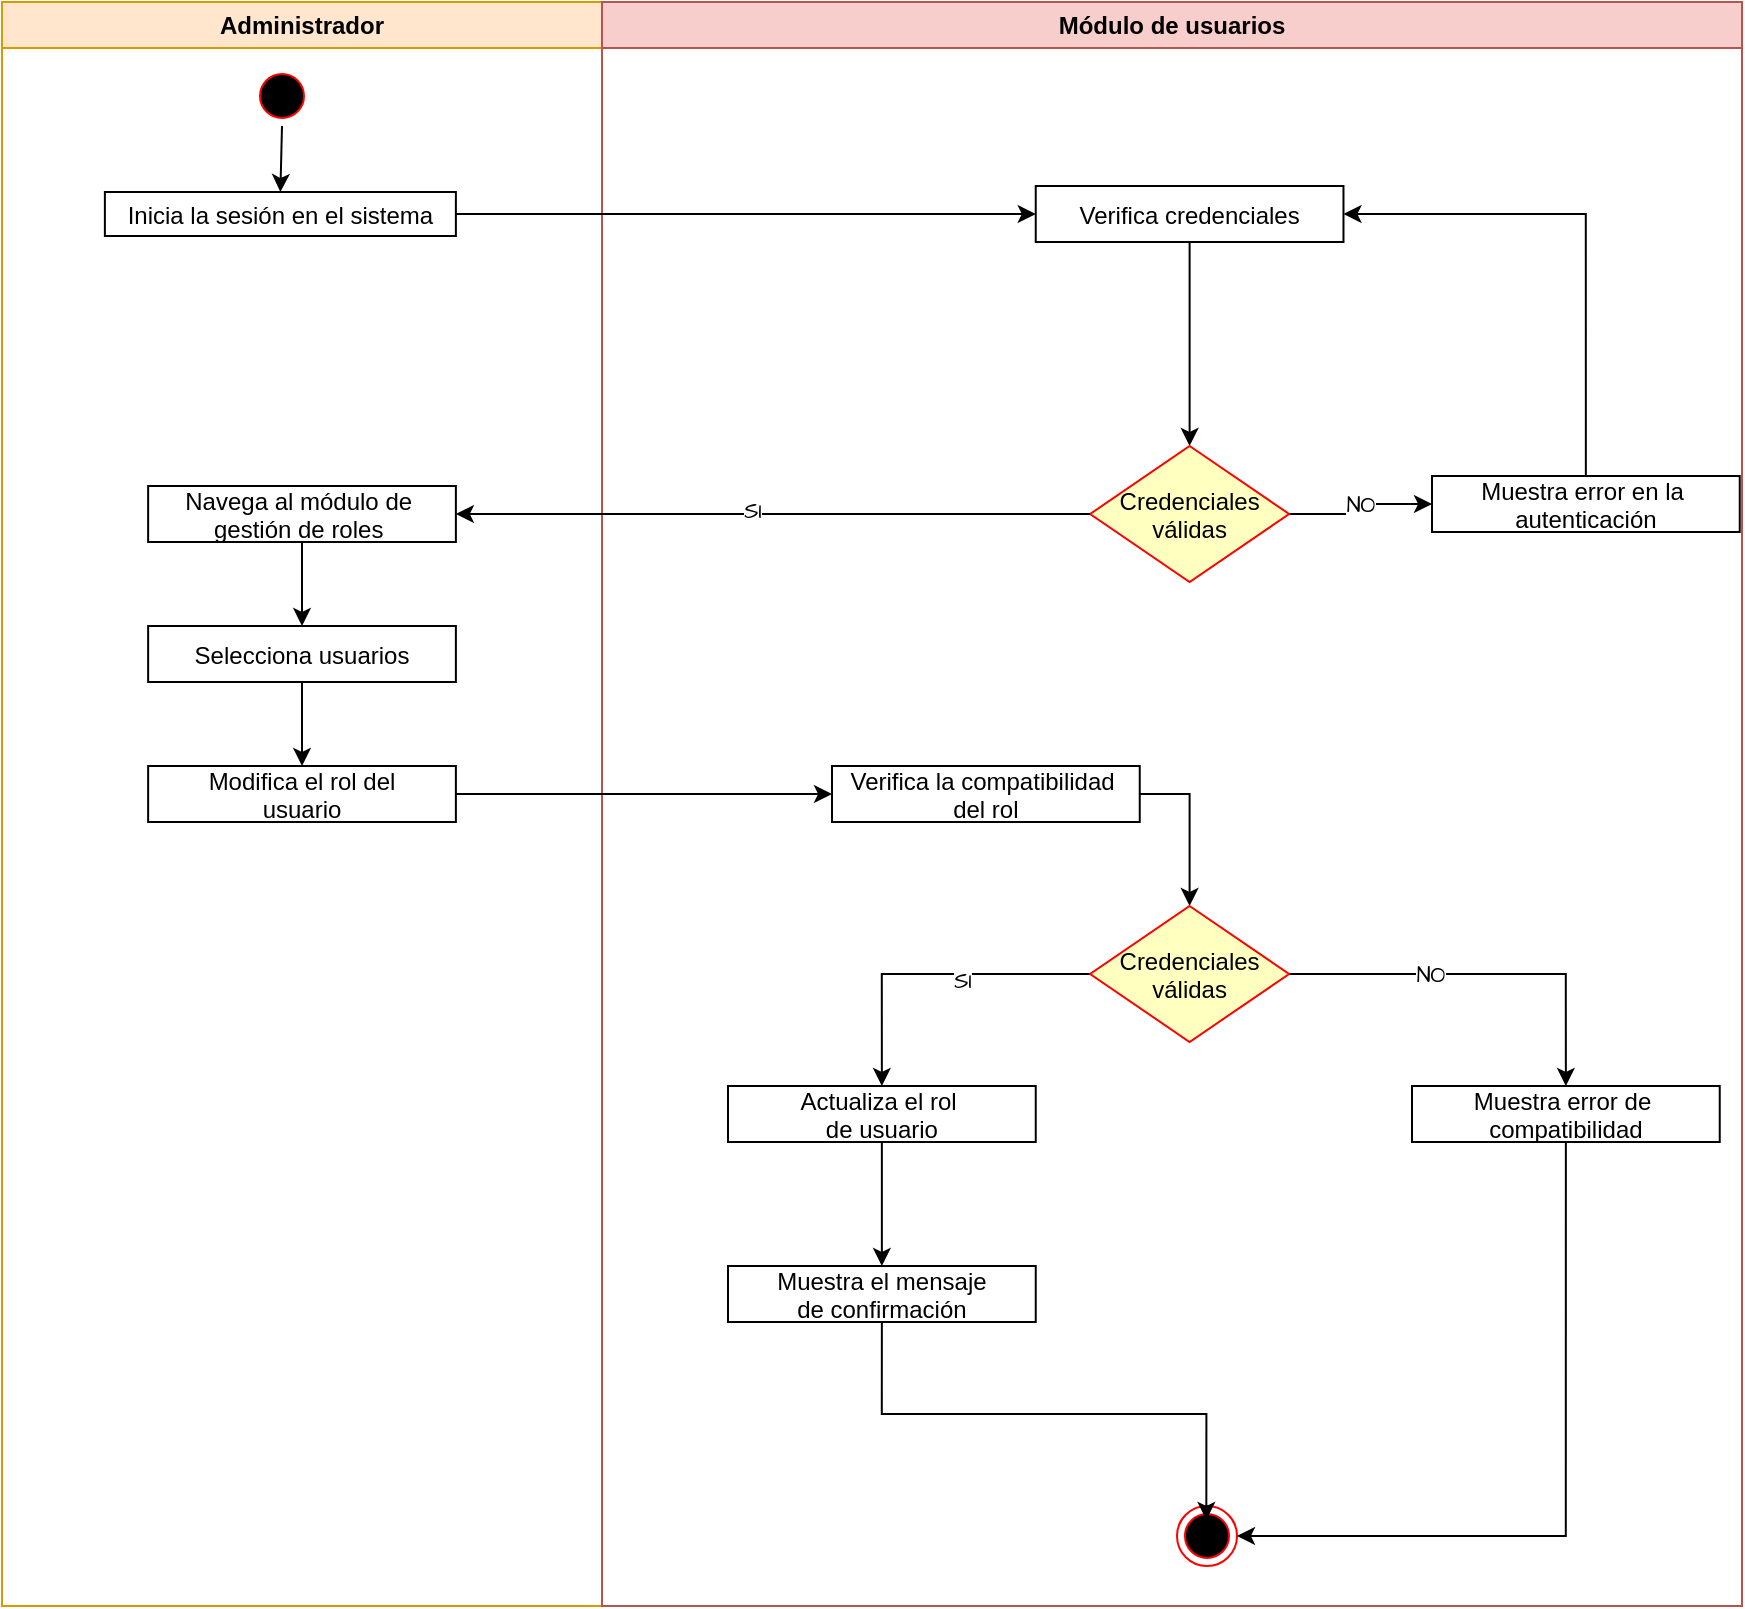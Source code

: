 <mxfile version="24.5.2" type="device">
  <diagram name="Page-1" id="e7e014a7-5840-1c2e-5031-d8a46d1fe8dd">
    <mxGraphModel dx="880" dy="460" grid="1" gridSize="10" guides="1" tooltips="1" connect="1" arrows="1" fold="1" page="1" pageScale="1" pageWidth="1169" pageHeight="826" background="none" math="0" shadow="0">
      <root>
        <mxCell id="0" />
        <mxCell id="1" parent="0" />
        <mxCell id="5YHIYgK-tF7wcLc3HEWD-41" value="Administrador" style="swimlane;whiteSpace=wrap;fillColor=#ffe6cc;strokeColor=#d79b00;" parent="1" vertex="1">
          <mxGeometry x="150" y="12" width="300" height="802" as="geometry" />
        </mxCell>
        <mxCell id="5YHIYgK-tF7wcLc3HEWD-78" style="edgeStyle=orthogonalEdgeStyle;rounded=0;hachureGap=4;orthogonalLoop=1;jettySize=auto;html=1;exitX=0.5;exitY=1;exitDx=0;exitDy=0;entryX=0.5;entryY=0;entryDx=0;entryDy=0;fontFamily=Architects Daughter;fontSource=https%3A%2F%2Ffonts.googleapis.com%2Fcss%3Ffamily%3DArchitects%2BDaughter;" parent="5YHIYgK-tF7wcLc3HEWD-41" source="5YHIYgK-tF7wcLc3HEWD-42" target="5YHIYgK-tF7wcLc3HEWD-43" edge="1">
          <mxGeometry relative="1" as="geometry" />
        </mxCell>
        <mxCell id="5YHIYgK-tF7wcLc3HEWD-42" value="" style="ellipse;shape=startState;fillColor=#000000;strokeColor=#ff0000;" parent="5YHIYgK-tF7wcLc3HEWD-41" vertex="1">
          <mxGeometry x="125" y="32" width="30" height="30" as="geometry" />
        </mxCell>
        <mxCell id="5YHIYgK-tF7wcLc3HEWD-43" value="Inicia la sesión en el sistema" style="" parent="5YHIYgK-tF7wcLc3HEWD-41" vertex="1">
          <mxGeometry x="51.44" y="95" width="175.5" height="22" as="geometry" />
        </mxCell>
        <mxCell id="5YHIYgK-tF7wcLc3HEWD-74" style="edgeStyle=orthogonalEdgeStyle;rounded=0;hachureGap=4;orthogonalLoop=1;jettySize=auto;html=1;exitX=0.5;exitY=1;exitDx=0;exitDy=0;entryX=0.5;entryY=0;entryDx=0;entryDy=0;fontFamily=Architects Daughter;fontSource=https%3A%2F%2Ffonts.googleapis.com%2Fcss%3Ffamily%3DArchitects%2BDaughter;" parent="5YHIYgK-tF7wcLc3HEWD-41" source="5YHIYgK-tF7wcLc3HEWD-44" target="5YHIYgK-tF7wcLc3HEWD-53" edge="1">
          <mxGeometry relative="1" as="geometry" />
        </mxCell>
        <mxCell id="5YHIYgK-tF7wcLc3HEWD-44" value="Navega al módulo de &#xa;gestión de roles " style="" parent="5YHIYgK-tF7wcLc3HEWD-41" vertex="1">
          <mxGeometry x="73.07" y="242" width="153.87" height="28" as="geometry" />
        </mxCell>
        <mxCell id="5YHIYgK-tF7wcLc3HEWD-75" style="edgeStyle=orthogonalEdgeStyle;rounded=0;hachureGap=4;orthogonalLoop=1;jettySize=auto;html=1;exitX=0.5;exitY=1;exitDx=0;exitDy=0;entryX=0.5;entryY=0;entryDx=0;entryDy=0;fontFamily=Architects Daughter;fontSource=https%3A%2F%2Ffonts.googleapis.com%2Fcss%3Ffamily%3DArchitects%2BDaughter;" parent="5YHIYgK-tF7wcLc3HEWD-41" source="5YHIYgK-tF7wcLc3HEWD-53" target="5YHIYgK-tF7wcLc3HEWD-54" edge="1">
          <mxGeometry relative="1" as="geometry" />
        </mxCell>
        <mxCell id="5YHIYgK-tF7wcLc3HEWD-53" value="Selecciona usuarios" style="" parent="5YHIYgK-tF7wcLc3HEWD-41" vertex="1">
          <mxGeometry x="73.07" y="312" width="153.87" height="28" as="geometry" />
        </mxCell>
        <mxCell id="5YHIYgK-tF7wcLc3HEWD-54" value="Modifica el rol del&#xa;usuario" style="" parent="5YHIYgK-tF7wcLc3HEWD-41" vertex="1">
          <mxGeometry x="73.07" y="382" width="153.87" height="28" as="geometry" />
        </mxCell>
        <mxCell id="5YHIYgK-tF7wcLc3HEWD-45" value="Módulo de usuarios" style="swimlane;whiteSpace=wrap;fillColor=#f8cecc;strokeColor=#b85450;" parent="1" vertex="1">
          <mxGeometry x="450" y="12" width="570" height="802" as="geometry" />
        </mxCell>
        <mxCell id="5YHIYgK-tF7wcLc3HEWD-76" style="edgeStyle=orthogonalEdgeStyle;rounded=0;hachureGap=4;orthogonalLoop=1;jettySize=auto;html=1;exitX=0.5;exitY=1;exitDx=0;exitDy=0;entryX=0.5;entryY=0;entryDx=0;entryDy=0;fontFamily=Architects Daughter;fontSource=https%3A%2F%2Ffonts.googleapis.com%2Fcss%3Ffamily%3DArchitects%2BDaughter;" parent="5YHIYgK-tF7wcLc3HEWD-45" source="5YHIYgK-tF7wcLc3HEWD-46" target="5YHIYgK-tF7wcLc3HEWD-47" edge="1">
          <mxGeometry relative="1" as="geometry" />
        </mxCell>
        <mxCell id="5YHIYgK-tF7wcLc3HEWD-46" value="Verifica credenciales" style="" parent="5YHIYgK-tF7wcLc3HEWD-45" vertex="1">
          <mxGeometry x="216.87" y="92" width="153.87" height="28" as="geometry" />
        </mxCell>
        <mxCell id="5YHIYgK-tF7wcLc3HEWD-58" style="edgeStyle=orthogonalEdgeStyle;rounded=0;hachureGap=4;orthogonalLoop=1;jettySize=auto;html=1;exitX=1;exitY=0.5;exitDx=0;exitDy=0;entryX=0;entryY=0.5;entryDx=0;entryDy=0;fontFamily=Architects Daughter;fontSource=https%3A%2F%2Ffonts.googleapis.com%2Fcss%3Ffamily%3DArchitects%2BDaughter;" parent="5YHIYgK-tF7wcLc3HEWD-45" source="5YHIYgK-tF7wcLc3HEWD-47" target="5YHIYgK-tF7wcLc3HEWD-49" edge="1">
          <mxGeometry relative="1" as="geometry" />
        </mxCell>
        <mxCell id="5YHIYgK-tF7wcLc3HEWD-59" value="NO" style="edgeLabel;html=1;align=center;verticalAlign=middle;resizable=0;points=[];sketch=1;hachureGap=4;jiggle=2;curveFitting=1;fontFamily=Architects Daughter;fontSource=https%3A%2F%2Ffonts.googleapis.com%2Fcss%3Ffamily%3DArchitects%2BDaughter;" parent="5YHIYgK-tF7wcLc3HEWD-58" vertex="1" connectable="0">
          <mxGeometry x="0.057" relative="1" as="geometry">
            <mxPoint as="offset" />
          </mxGeometry>
        </mxCell>
        <mxCell id="5YHIYgK-tF7wcLc3HEWD-47" value="Credenciales&#xa;válidas" style="rhombus;fillColor=#ffffc0;strokeColor=#ff0000;" parent="5YHIYgK-tF7wcLc3HEWD-45" vertex="1">
          <mxGeometry x="244.06" y="222" width="99.5" height="68" as="geometry" />
        </mxCell>
        <mxCell id="JEuo251Weq-t2hrkJlOb-1" style="edgeStyle=orthogonalEdgeStyle;rounded=0;hachureGap=4;orthogonalLoop=1;jettySize=auto;html=1;exitX=0.5;exitY=0;exitDx=0;exitDy=0;entryX=1;entryY=0.5;entryDx=0;entryDy=0;fontFamily=Architects Daughter;fontSource=https%3A%2F%2Ffonts.googleapis.com%2Fcss%3Ffamily%3DArchitects%2BDaughter;" edge="1" parent="5YHIYgK-tF7wcLc3HEWD-45" source="5YHIYgK-tF7wcLc3HEWD-49" target="5YHIYgK-tF7wcLc3HEWD-46">
          <mxGeometry relative="1" as="geometry" />
        </mxCell>
        <mxCell id="5YHIYgK-tF7wcLc3HEWD-49" value="Muestra error en la &#xa;autenticación" style="" parent="5YHIYgK-tF7wcLc3HEWD-45" vertex="1">
          <mxGeometry x="415" y="237" width="153.87" height="28" as="geometry" />
        </mxCell>
        <mxCell id="5YHIYgK-tF7wcLc3HEWD-52" value="" style="ellipse;shape=endState;fillColor=#000000;strokeColor=#ff0000" parent="5YHIYgK-tF7wcLc3HEWD-45" vertex="1">
          <mxGeometry x="287.5" y="752" width="30" height="30" as="geometry" />
        </mxCell>
        <mxCell id="5YHIYgK-tF7wcLc3HEWD-63" style="edgeStyle=orthogonalEdgeStyle;rounded=0;hachureGap=4;orthogonalLoop=1;jettySize=auto;html=1;exitX=1;exitY=0.5;exitDx=0;exitDy=0;entryX=0.5;entryY=0;entryDx=0;entryDy=0;fontFamily=Architects Daughter;fontSource=https%3A%2F%2Ffonts.googleapis.com%2Fcss%3Ffamily%3DArchitects%2BDaughter;" parent="5YHIYgK-tF7wcLc3HEWD-45" source="5YHIYgK-tF7wcLc3HEWD-55" target="5YHIYgK-tF7wcLc3HEWD-62" edge="1">
          <mxGeometry relative="1" as="geometry" />
        </mxCell>
        <mxCell id="5YHIYgK-tF7wcLc3HEWD-55" value="Verifica la compatibilidad &#xa;del rol" style="" parent="5YHIYgK-tF7wcLc3HEWD-45" vertex="1">
          <mxGeometry x="115" y="382" width="153.87" height="28" as="geometry" />
        </mxCell>
        <mxCell id="5YHIYgK-tF7wcLc3HEWD-68" style="edgeStyle=orthogonalEdgeStyle;rounded=0;hachureGap=4;orthogonalLoop=1;jettySize=auto;html=1;exitX=0;exitY=0.5;exitDx=0;exitDy=0;entryX=0.5;entryY=0;entryDx=0;entryDy=0;fontFamily=Architects Daughter;fontSource=https%3A%2F%2Ffonts.googleapis.com%2Fcss%3Ffamily%3DArchitects%2BDaughter;" parent="5YHIYgK-tF7wcLc3HEWD-45" source="5YHIYgK-tF7wcLc3HEWD-62" target="5YHIYgK-tF7wcLc3HEWD-64" edge="1">
          <mxGeometry relative="1" as="geometry" />
        </mxCell>
        <mxCell id="5YHIYgK-tF7wcLc3HEWD-69" value="SI" style="edgeLabel;html=1;align=center;verticalAlign=middle;resizable=0;points=[];sketch=1;hachureGap=4;jiggle=2;curveFitting=1;fontFamily=Architects Daughter;fontSource=https%3A%2F%2Ffonts.googleapis.com%2Fcss%3Ffamily%3DArchitects%2BDaughter;" parent="5YHIYgK-tF7wcLc3HEWD-68" vertex="1" connectable="0">
          <mxGeometry x="-0.195" y="3" relative="1" as="geometry">
            <mxPoint as="offset" />
          </mxGeometry>
        </mxCell>
        <mxCell id="5YHIYgK-tF7wcLc3HEWD-70" style="edgeStyle=orthogonalEdgeStyle;rounded=0;hachureGap=4;orthogonalLoop=1;jettySize=auto;html=1;exitX=1;exitY=0.5;exitDx=0;exitDy=0;entryX=0.5;entryY=0;entryDx=0;entryDy=0;fontFamily=Architects Daughter;fontSource=https%3A%2F%2Ffonts.googleapis.com%2Fcss%3Ffamily%3DArchitects%2BDaughter;" parent="5YHIYgK-tF7wcLc3HEWD-45" source="5YHIYgK-tF7wcLc3HEWD-62" target="5YHIYgK-tF7wcLc3HEWD-65" edge="1">
          <mxGeometry relative="1" as="geometry" />
        </mxCell>
        <mxCell id="5YHIYgK-tF7wcLc3HEWD-71" value="NO" style="edgeLabel;html=1;align=center;verticalAlign=middle;resizable=0;points=[];sketch=1;hachureGap=4;jiggle=2;curveFitting=1;fontFamily=Architects Daughter;fontSource=https%3A%2F%2Ffonts.googleapis.com%2Fcss%3Ffamily%3DArchitects%2BDaughter;" parent="5YHIYgK-tF7wcLc3HEWD-70" vertex="1" connectable="0">
          <mxGeometry x="-0.28" relative="1" as="geometry">
            <mxPoint as="offset" />
          </mxGeometry>
        </mxCell>
        <mxCell id="5YHIYgK-tF7wcLc3HEWD-62" value="Credenciales&#xa;válidas" style="rhombus;fillColor=#ffffc0;strokeColor=#ff0000;" parent="5YHIYgK-tF7wcLc3HEWD-45" vertex="1">
          <mxGeometry x="244.05" y="452" width="99.5" height="68" as="geometry" />
        </mxCell>
        <mxCell id="5YHIYgK-tF7wcLc3HEWD-72" style="edgeStyle=orthogonalEdgeStyle;rounded=0;hachureGap=4;orthogonalLoop=1;jettySize=auto;html=1;exitX=0.5;exitY=1;exitDx=0;exitDy=0;entryX=0.5;entryY=0;entryDx=0;entryDy=0;fontFamily=Architects Daughter;fontSource=https%3A%2F%2Ffonts.googleapis.com%2Fcss%3Ffamily%3DArchitects%2BDaughter;" parent="5YHIYgK-tF7wcLc3HEWD-45" source="5YHIYgK-tF7wcLc3HEWD-64" target="5YHIYgK-tF7wcLc3HEWD-66" edge="1">
          <mxGeometry relative="1" as="geometry" />
        </mxCell>
        <mxCell id="5YHIYgK-tF7wcLc3HEWD-64" value="Actualiza el rol &#xa;de usuario" style="" parent="5YHIYgK-tF7wcLc3HEWD-45" vertex="1">
          <mxGeometry x="63" y="542" width="153.87" height="28" as="geometry" />
        </mxCell>
        <mxCell id="JEuo251Weq-t2hrkJlOb-2" style="edgeStyle=orthogonalEdgeStyle;rounded=0;hachureGap=4;orthogonalLoop=1;jettySize=auto;html=1;exitX=0.5;exitY=1;exitDx=0;exitDy=0;entryX=1;entryY=0.5;entryDx=0;entryDy=0;fontFamily=Architects Daughter;fontSource=https%3A%2F%2Ffonts.googleapis.com%2Fcss%3Ffamily%3DArchitects%2BDaughter;" edge="1" parent="5YHIYgK-tF7wcLc3HEWD-45" source="5YHIYgK-tF7wcLc3HEWD-65" target="5YHIYgK-tF7wcLc3HEWD-52">
          <mxGeometry relative="1" as="geometry" />
        </mxCell>
        <mxCell id="5YHIYgK-tF7wcLc3HEWD-65" value="Muestra error de &#xa;compatibilidad" style="" parent="5YHIYgK-tF7wcLc3HEWD-45" vertex="1">
          <mxGeometry x="405" y="542" width="153.87" height="28" as="geometry" />
        </mxCell>
        <mxCell id="5YHIYgK-tF7wcLc3HEWD-66" value="Muestra el mensaje&#xa;de confirmación" style="" parent="5YHIYgK-tF7wcLc3HEWD-45" vertex="1">
          <mxGeometry x="63" y="632" width="153.87" height="28" as="geometry" />
        </mxCell>
        <mxCell id="5YHIYgK-tF7wcLc3HEWD-67" style="edgeStyle=orthogonalEdgeStyle;rounded=0;hachureGap=4;orthogonalLoop=1;jettySize=auto;html=1;exitX=0.5;exitY=1;exitDx=0;exitDy=0;entryX=0.489;entryY=0.232;entryDx=0;entryDy=0;entryPerimeter=0;fontFamily=Architects Daughter;fontSource=https%3A%2F%2Ffonts.googleapis.com%2Fcss%3Ffamily%3DArchitects%2BDaughter;" parent="5YHIYgK-tF7wcLc3HEWD-45" source="5YHIYgK-tF7wcLc3HEWD-66" target="5YHIYgK-tF7wcLc3HEWD-52" edge="1">
          <mxGeometry relative="1" as="geometry" />
        </mxCell>
        <mxCell id="5YHIYgK-tF7wcLc3HEWD-56" style="edgeStyle=orthogonalEdgeStyle;rounded=0;hachureGap=4;orthogonalLoop=1;jettySize=auto;html=1;exitX=1;exitY=0.5;exitDx=0;exitDy=0;entryX=0;entryY=0.5;entryDx=0;entryDy=0;fontFamily=Architects Daughter;fontSource=https%3A%2F%2Ffonts.googleapis.com%2Fcss%3Ffamily%3DArchitects%2BDaughter;" parent="1" source="5YHIYgK-tF7wcLc3HEWD-54" target="5YHIYgK-tF7wcLc3HEWD-55" edge="1">
          <mxGeometry relative="1" as="geometry" />
        </mxCell>
        <mxCell id="5YHIYgK-tF7wcLc3HEWD-60" style="edgeStyle=orthogonalEdgeStyle;rounded=0;hachureGap=4;orthogonalLoop=1;jettySize=auto;html=1;exitX=0;exitY=0.5;exitDx=0;exitDy=0;entryX=1;entryY=0.5;entryDx=0;entryDy=0;fontFamily=Architects Daughter;fontSource=https%3A%2F%2Ffonts.googleapis.com%2Fcss%3Ffamily%3DArchitects%2BDaughter;" parent="1" source="5YHIYgK-tF7wcLc3HEWD-47" target="5YHIYgK-tF7wcLc3HEWD-44" edge="1">
          <mxGeometry relative="1" as="geometry" />
        </mxCell>
        <mxCell id="5YHIYgK-tF7wcLc3HEWD-61" value="SI" style="edgeLabel;html=1;align=center;verticalAlign=middle;resizable=0;points=[];sketch=1;hachureGap=4;jiggle=2;curveFitting=1;fontFamily=Architects Daughter;fontSource=https%3A%2F%2Ffonts.googleapis.com%2Fcss%3Ffamily%3DArchitects%2BDaughter;" parent="5YHIYgK-tF7wcLc3HEWD-60" vertex="1" connectable="0">
          <mxGeometry x="0.068" y="-2" relative="1" as="geometry">
            <mxPoint as="offset" />
          </mxGeometry>
        </mxCell>
        <mxCell id="5YHIYgK-tF7wcLc3HEWD-77" style="edgeStyle=orthogonalEdgeStyle;rounded=0;hachureGap=4;orthogonalLoop=1;jettySize=auto;html=1;exitX=1;exitY=0.5;exitDx=0;exitDy=0;entryX=0;entryY=0.5;entryDx=0;entryDy=0;fontFamily=Architects Daughter;fontSource=https%3A%2F%2Ffonts.googleapis.com%2Fcss%3Ffamily%3DArchitects%2BDaughter;" parent="1" source="5YHIYgK-tF7wcLc3HEWD-43" target="5YHIYgK-tF7wcLc3HEWD-46" edge="1">
          <mxGeometry relative="1" as="geometry" />
        </mxCell>
      </root>
    </mxGraphModel>
  </diagram>
</mxfile>
